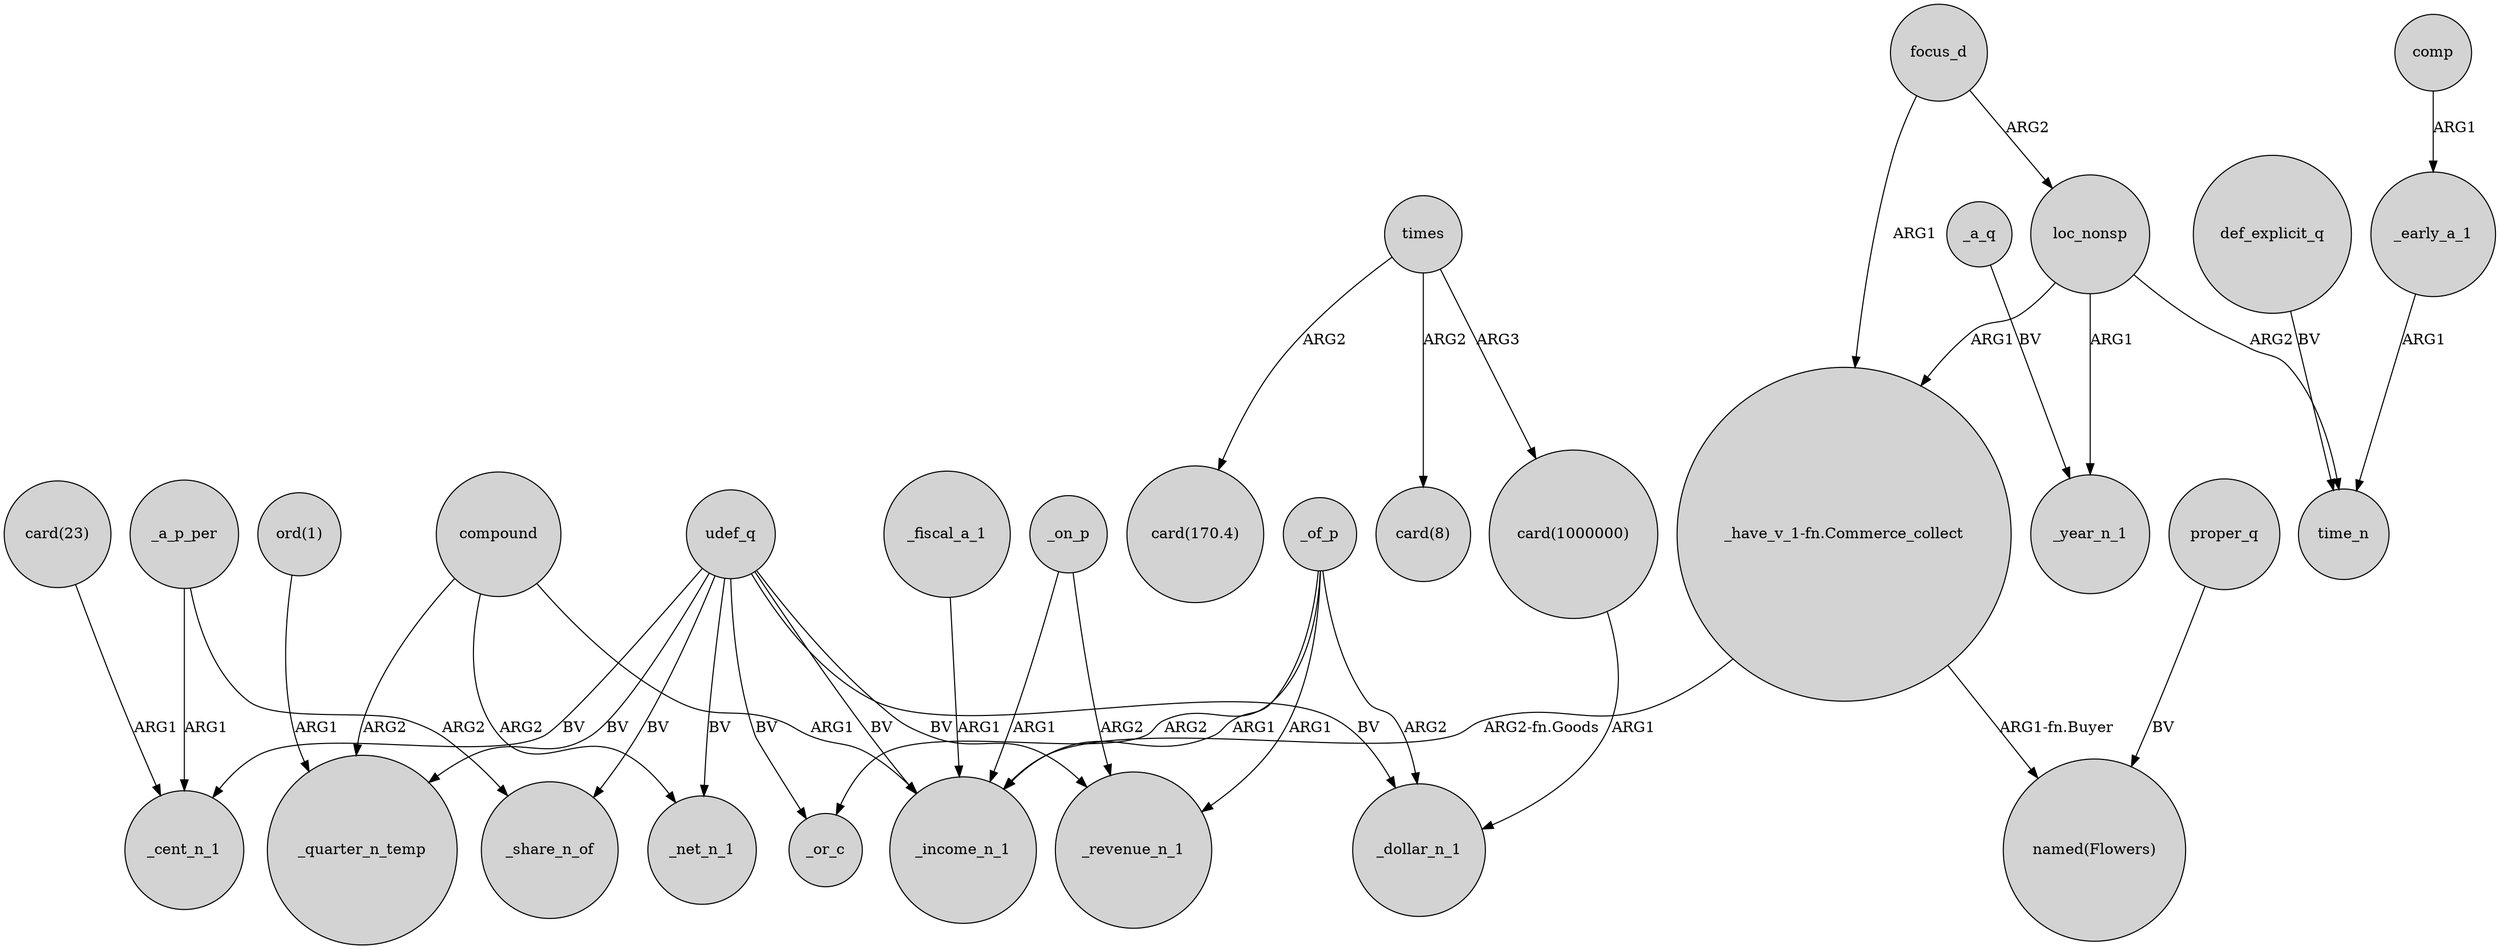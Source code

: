 digraph {
	node [shape=circle style=filled]
	_early_a_1 -> time_n [label=ARG1]
	loc_nonsp -> "_have_v_1-fn.Commerce_collect" [label=ARG1]
	_fiscal_a_1 -> _income_n_1 [label=ARG1]
	compound -> _net_n_1 [label=ARG2]
	_on_p -> _income_n_1 [label=ARG1]
	_a_p_per -> _cent_n_1 [label=ARG1]
	udef_q -> _income_n_1 [label=BV]
	loc_nonsp -> _year_n_1 [label=ARG1]
	times -> "card(1000000)" [label=ARG3]
	"_have_v_1-fn.Commerce_collect" -> "named(Flowers)" [label="ARG1-fn.Buyer"]
	_of_p -> _income_n_1 [label=ARG1]
	_on_p -> _revenue_n_1 [label=ARG2]
	_of_p -> _revenue_n_1 [label=ARG1]
	comp -> _early_a_1 [label=ARG1]
	focus_d -> loc_nonsp [label=ARG2]
	_a_q -> _year_n_1 [label=BV]
	"_have_v_1-fn.Commerce_collect" -> _income_n_1 [label="ARG2-fn.Goods"]
	udef_q -> _cent_n_1 [label=BV]
	udef_q -> _revenue_n_1 [label=BV]
	udef_q -> _or_c [label=BV]
	compound -> _income_n_1 [label=ARG1]
	compound -> _quarter_n_temp [label=ARG2]
	_a_p_per -> _share_n_of [label=ARG2]
	udef_q -> _share_n_of [label=BV]
	udef_q -> _net_n_1 [label=BV]
	udef_q -> _dollar_n_1 [label=BV]
	"ord(1)" -> _quarter_n_temp [label=ARG1]
	focus_d -> "_have_v_1-fn.Commerce_collect" [label=ARG1]
	"card(1000000)" -> _dollar_n_1 [label=ARG1]
	times -> "card(170.4)" [label=ARG2]
	udef_q -> _quarter_n_temp [label=BV]
	def_explicit_q -> time_n [label=BV]
	_of_p -> _or_c [label=ARG2]
	loc_nonsp -> time_n [label=ARG2]
	_of_p -> _dollar_n_1 [label=ARG2]
	proper_q -> "named(Flowers)" [label=BV]
	"card(23)" -> _cent_n_1 [label=ARG1]
	times -> "card(8)" [label=ARG2]
}
